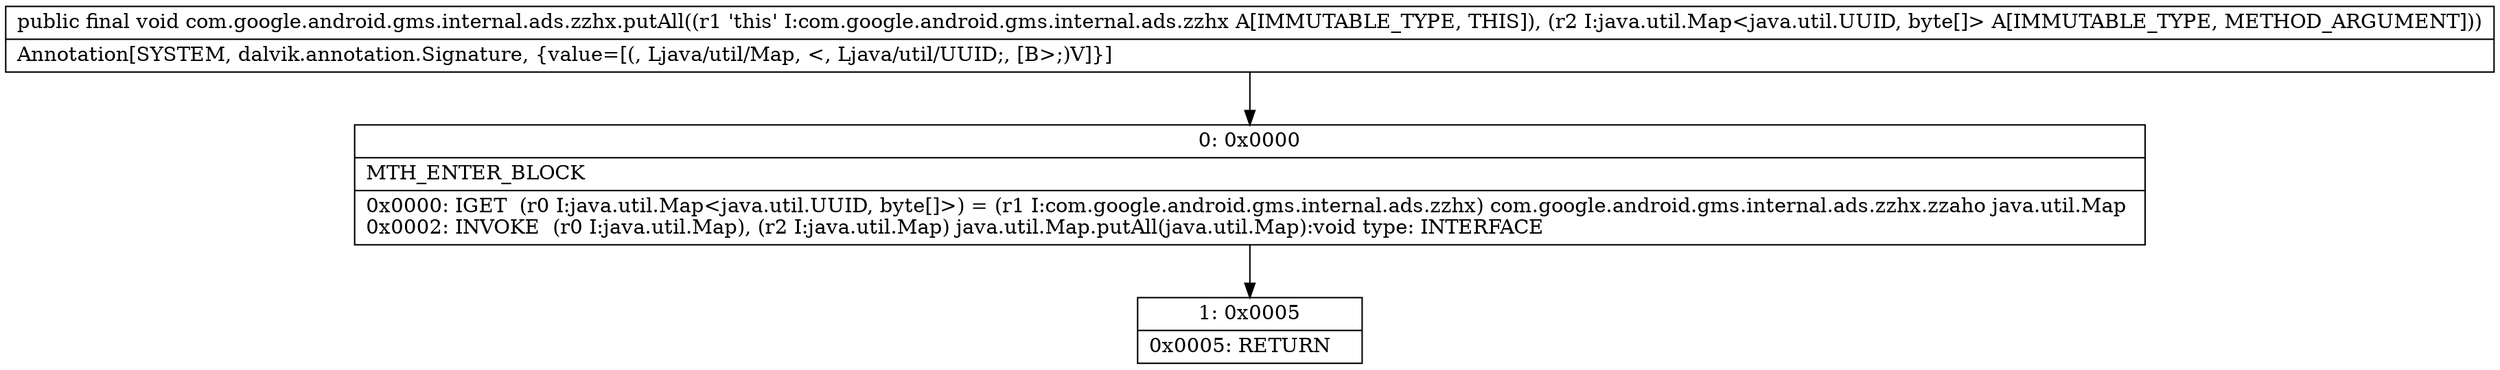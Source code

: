 digraph "CFG forcom.google.android.gms.internal.ads.zzhx.putAll(Ljava\/util\/Map;)V" {
Node_0 [shape=record,label="{0\:\ 0x0000|MTH_ENTER_BLOCK\l|0x0000: IGET  (r0 I:java.util.Map\<java.util.UUID, byte[]\>) = (r1 I:com.google.android.gms.internal.ads.zzhx) com.google.android.gms.internal.ads.zzhx.zzaho java.util.Map \l0x0002: INVOKE  (r0 I:java.util.Map), (r2 I:java.util.Map) java.util.Map.putAll(java.util.Map):void type: INTERFACE \l}"];
Node_1 [shape=record,label="{1\:\ 0x0005|0x0005: RETURN   \l}"];
MethodNode[shape=record,label="{public final void com.google.android.gms.internal.ads.zzhx.putAll((r1 'this' I:com.google.android.gms.internal.ads.zzhx A[IMMUTABLE_TYPE, THIS]), (r2 I:java.util.Map\<java.util.UUID, byte[]\> A[IMMUTABLE_TYPE, METHOD_ARGUMENT]))  | Annotation[SYSTEM, dalvik.annotation.Signature, \{value=[(, Ljava\/util\/Map, \<, Ljava\/util\/UUID;, [B\>;)V]\}]\l}"];
MethodNode -> Node_0;
Node_0 -> Node_1;
}

